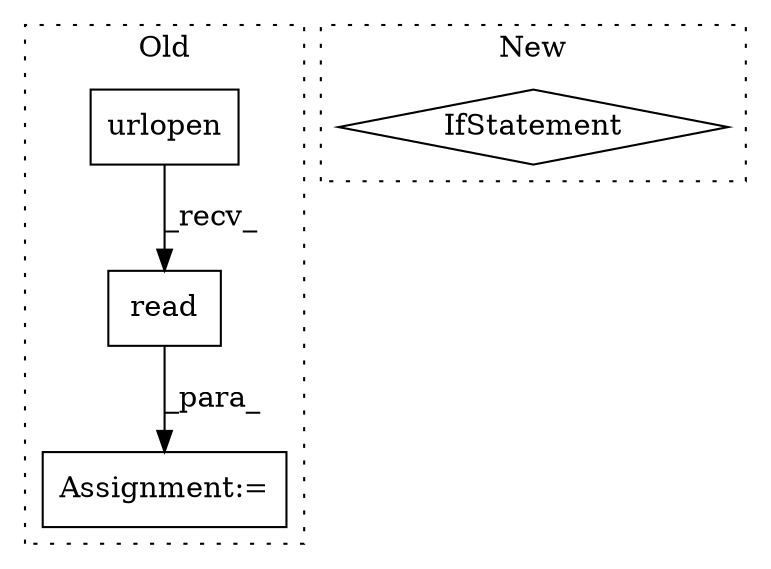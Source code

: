 digraph G {
subgraph cluster0 {
1 [label="urlopen" a="32" s="1594,1617" l="8,1" shape="box"];
3 [label="read" a="32" s="1733,1742" l="5,1" shape="box"];
4 [label="Assignment:=" a="7" s="1724" l="2" shape="box"];
label = "Old";
style="dotted";
}
subgraph cluster1 {
2 [label="IfStatement" a="25" s="1796,1832" l="4,2" shape="diamond"];
label = "New";
style="dotted";
}
1 -> 3 [label="_recv_"];
3 -> 4 [label="_para_"];
}